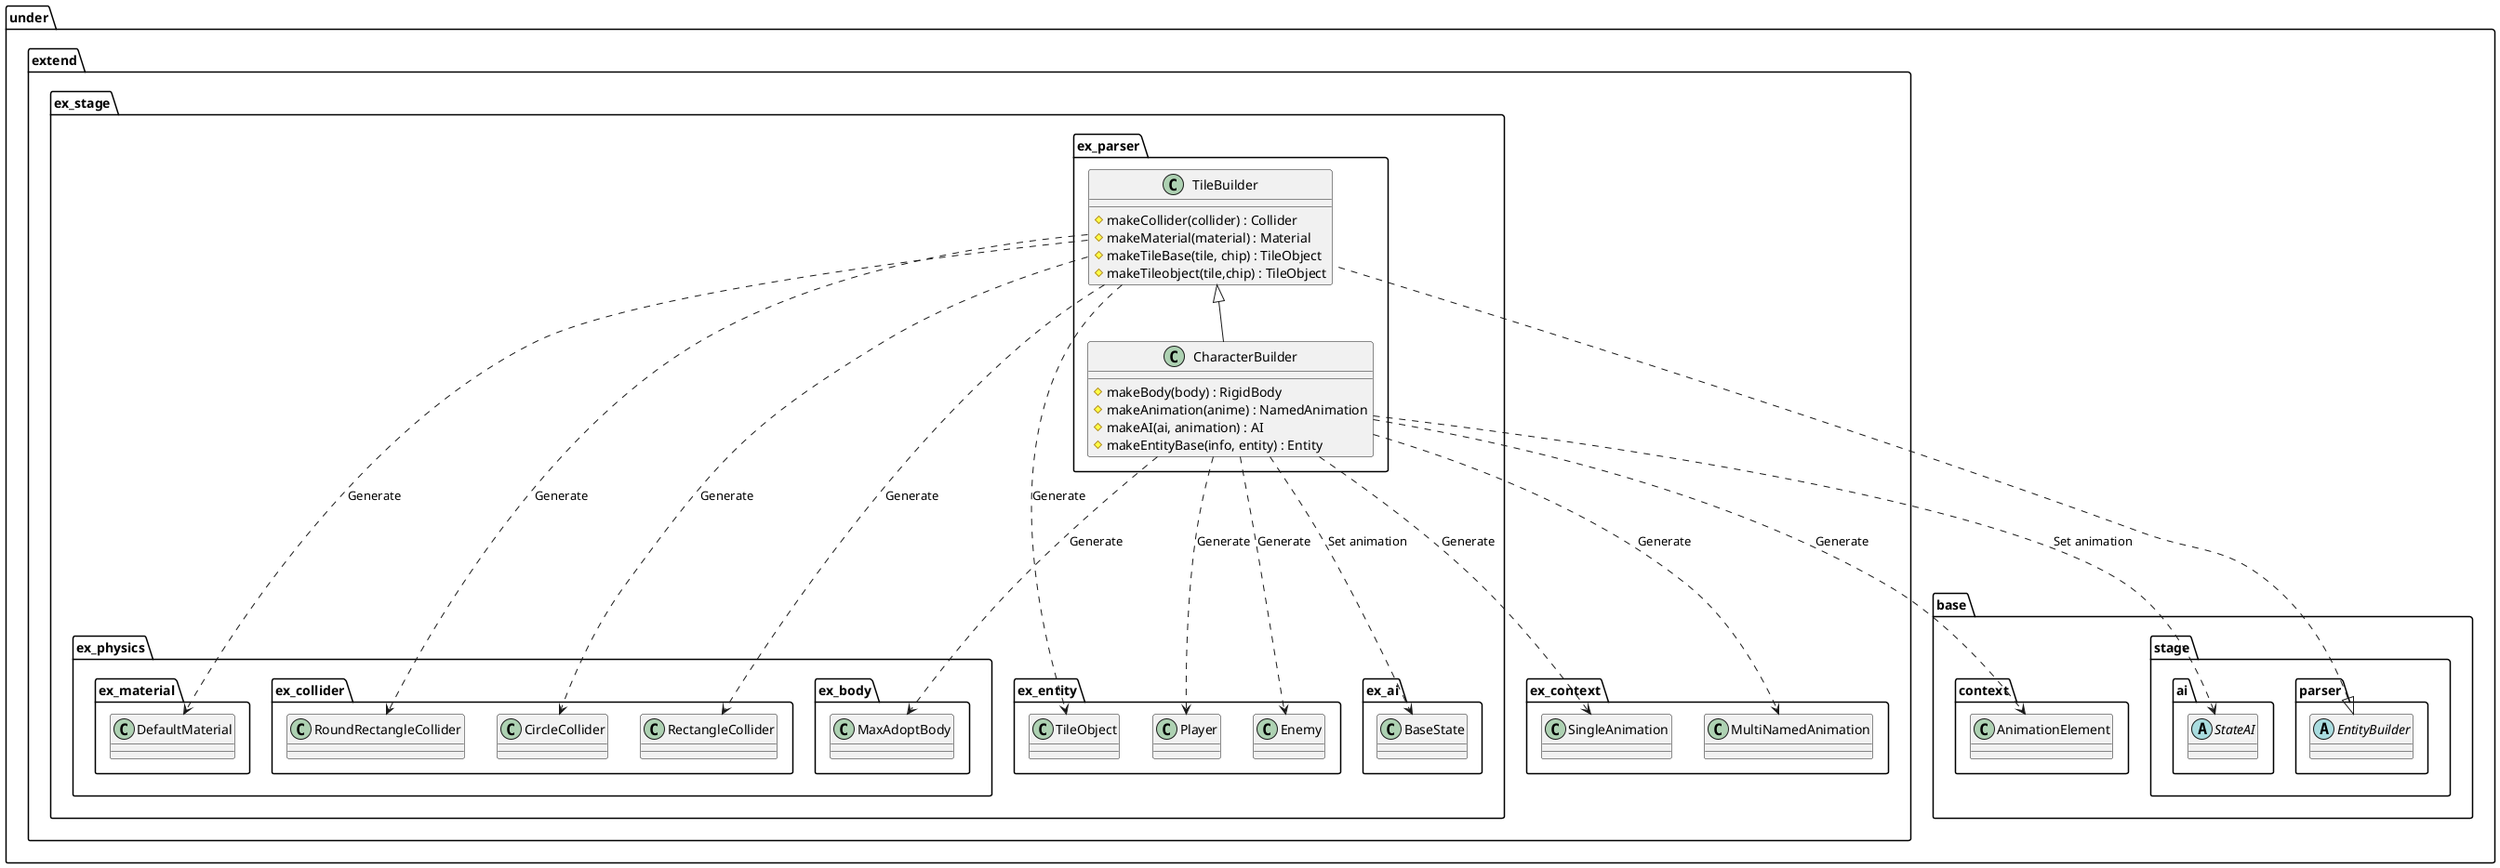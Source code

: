 @startuml ParserBuilder

package under {
    package extend {
        package ex_stage {
            package ex_parser {
                class TileBuilder {
                    #makeCollider(collider) : Collider
                    #makeMaterial(material) : Material
                    #makeTileBase(tile, chip) : TileObject
                    #makeTileobject(tile,chip) : TileObject
                }

                class CharacterBuilder {
                    #makeBody(body) : RigidBody
                    #makeAnimation(anime) : NamedAnimation
                    #makeAI(ai, animation) : AI
                    #makeEntityBase(info, entity) : Entity
                }
            }
        }
    }
}

package under {
    package base {
        package context {
            class AnimationElement
        }
        package stage {
            package parser {
                abstract EntityBuilder
            }
            package ai {
                abstract StateAI
            }
        }
    }
    package extend {
        package ex_context {
            class SingleAnimation
            class MultiNamedAnimation
        }
        package ex_stage {
            package ex_physics {
                package ex_collider {
                    class CircleCollider
                    class RectangleCollider
                    class RoundRectangleCollider
                }
                package ex_material {
                    class DefaultMaterial
                }
                package ex_body {
                    class MaxAdoptBody
                }
            }
            package ex_entity {
                class TileObject
                class Player
                class Enemy
            }
            package ex_ai {
                class BaseState
            }
        }

    }
}

TileBuilder ...> TileObject : Generate
TileBuilder ...> RectangleCollider : Generate
TileBuilder ...> CircleCollider : Generate
TileBuilder ...> RoundRectangleCollider : Generate
TileBuilder ...> DefaultMaterial : Generate
CharacterBuilder ...> MaxAdoptBody : Generate
CharacterBuilder ...> Player : Generate
CharacterBuilder ...> Enemy : Generate
CharacterBuilder ...> MultiNamedAnimation : Generate
CharacterBuilder ...> SingleAnimation : Generate
CharacterBuilder ...> AnimationElement : Generate
CharacterBuilder ...> StateAI : Set animation
CharacterBuilder ...> BaseState : Set animation

EntityBuilder <|.. TileBuilder
TileBuilder <|-- CharacterBuilder

@enduml
